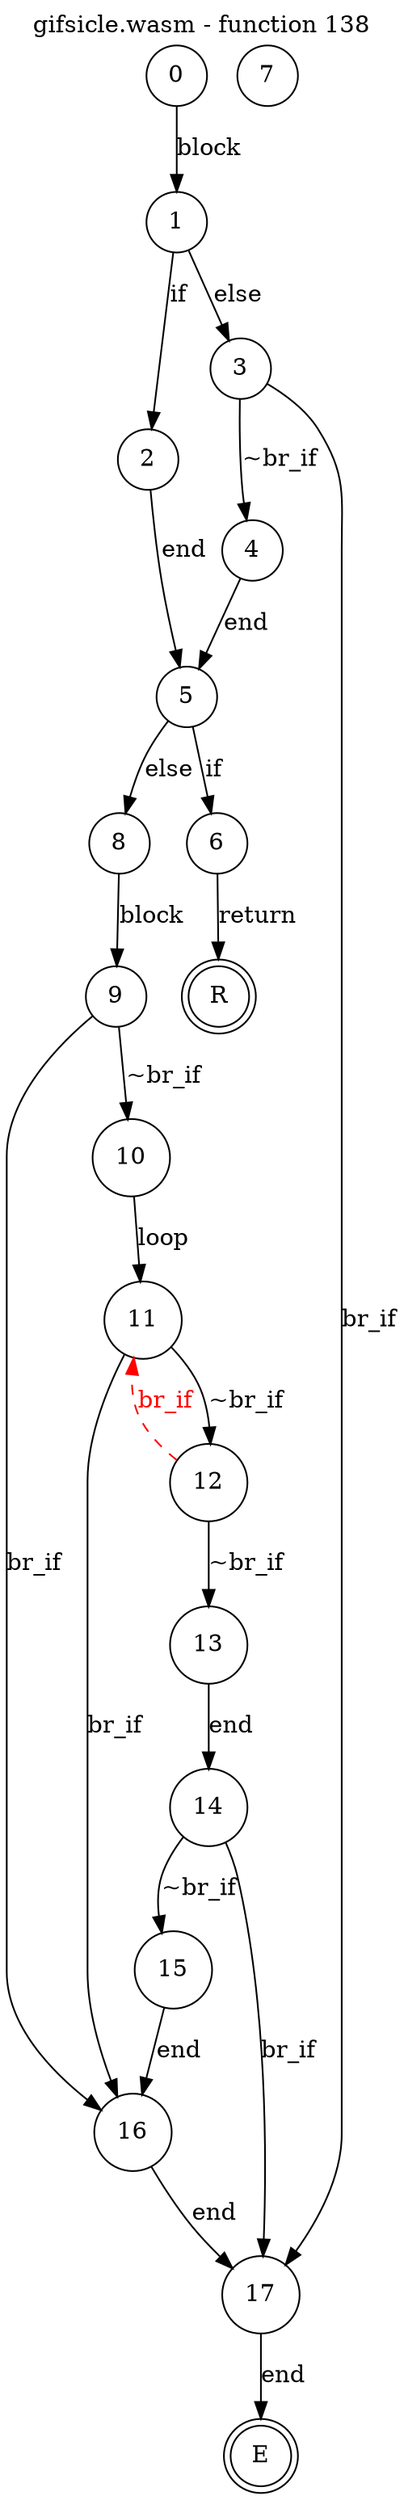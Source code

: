 digraph finite_state_machine {
    label = "gifsicle.wasm - function 138"
    labelloc =  t
    labelfontsize = 16
    labelfontcolor = black
    labelfontname = "Helvetica"
    node [shape = doublecircle]; E R ;
node [shape=circle, fontcolor=black, style="", label="0"]0
node [shape=circle, fontcolor=black, style="", label="1"]1
node [shape=circle, fontcolor=black, style="", label="2"]2
node [shape=circle, fontcolor=black, style="", label="3"]3
node [shape=circle, fontcolor=black, style="", label="4"]4
node [shape=circle, fontcolor=black, style="", label="5"]5
node [shape=circle, fontcolor=black, style="", label="6"]6
node [shape=circle, fontcolor=black, style="", label="7"]7
node [shape=circle, fontcolor=black, style="", label="8"]8
node [shape=circle, fontcolor=black, style="", label="9"]9
node [shape=circle, fontcolor=black, style="", label="10"]10
node [shape=circle, fontcolor=black, style="", label="11"]11
node [shape=circle, fontcolor=black, style="", label="12"]12
node [shape=circle, fontcolor=black, style="", label="13"]13
node [shape=circle, fontcolor=black, style="", label="14"]14
node [shape=circle, fontcolor=black, style="", label="15"]15
node [shape=circle, fontcolor=black, style="", label="16"]16
node [shape=circle, fontcolor=black, style="", label="17"]17
node [shape=circle, fontcolor=black, style="", label="E"]E
node [shape=circle, fontcolor=black, style="", label="R"]R
    0 -> 1[label="block"];
    1 -> 2[label="if"];
    1 -> 3[label="else"];
    2 -> 5[label="end"];
    3 -> 4[label="~br_if"];
    3 -> 17[label="br_if"];
    4 -> 5[label="end"];
    5 -> 6[label="if"];
    5 -> 8[label="else"];
    6 -> R[label="return"];
    8 -> 9[label="block"];
    9 -> 10[label="~br_if"];
    9 -> 16[label="br_if"];
    10 -> 11[label="loop"];
    11 -> 12[label="~br_if"];
    11 -> 16[label="br_if"];
    12 -> 13[label="~br_if"];
    12 -> 11[style="dashed" color="red" fontcolor="red" label="br_if"];
    13 -> 14[label="end"];
    14 -> 15[label="~br_if"];
    14 -> 17[label="br_if"];
    15 -> 16[label="end"];
    16 -> 17[label="end"];
    17 -> E[label="end"];
}
